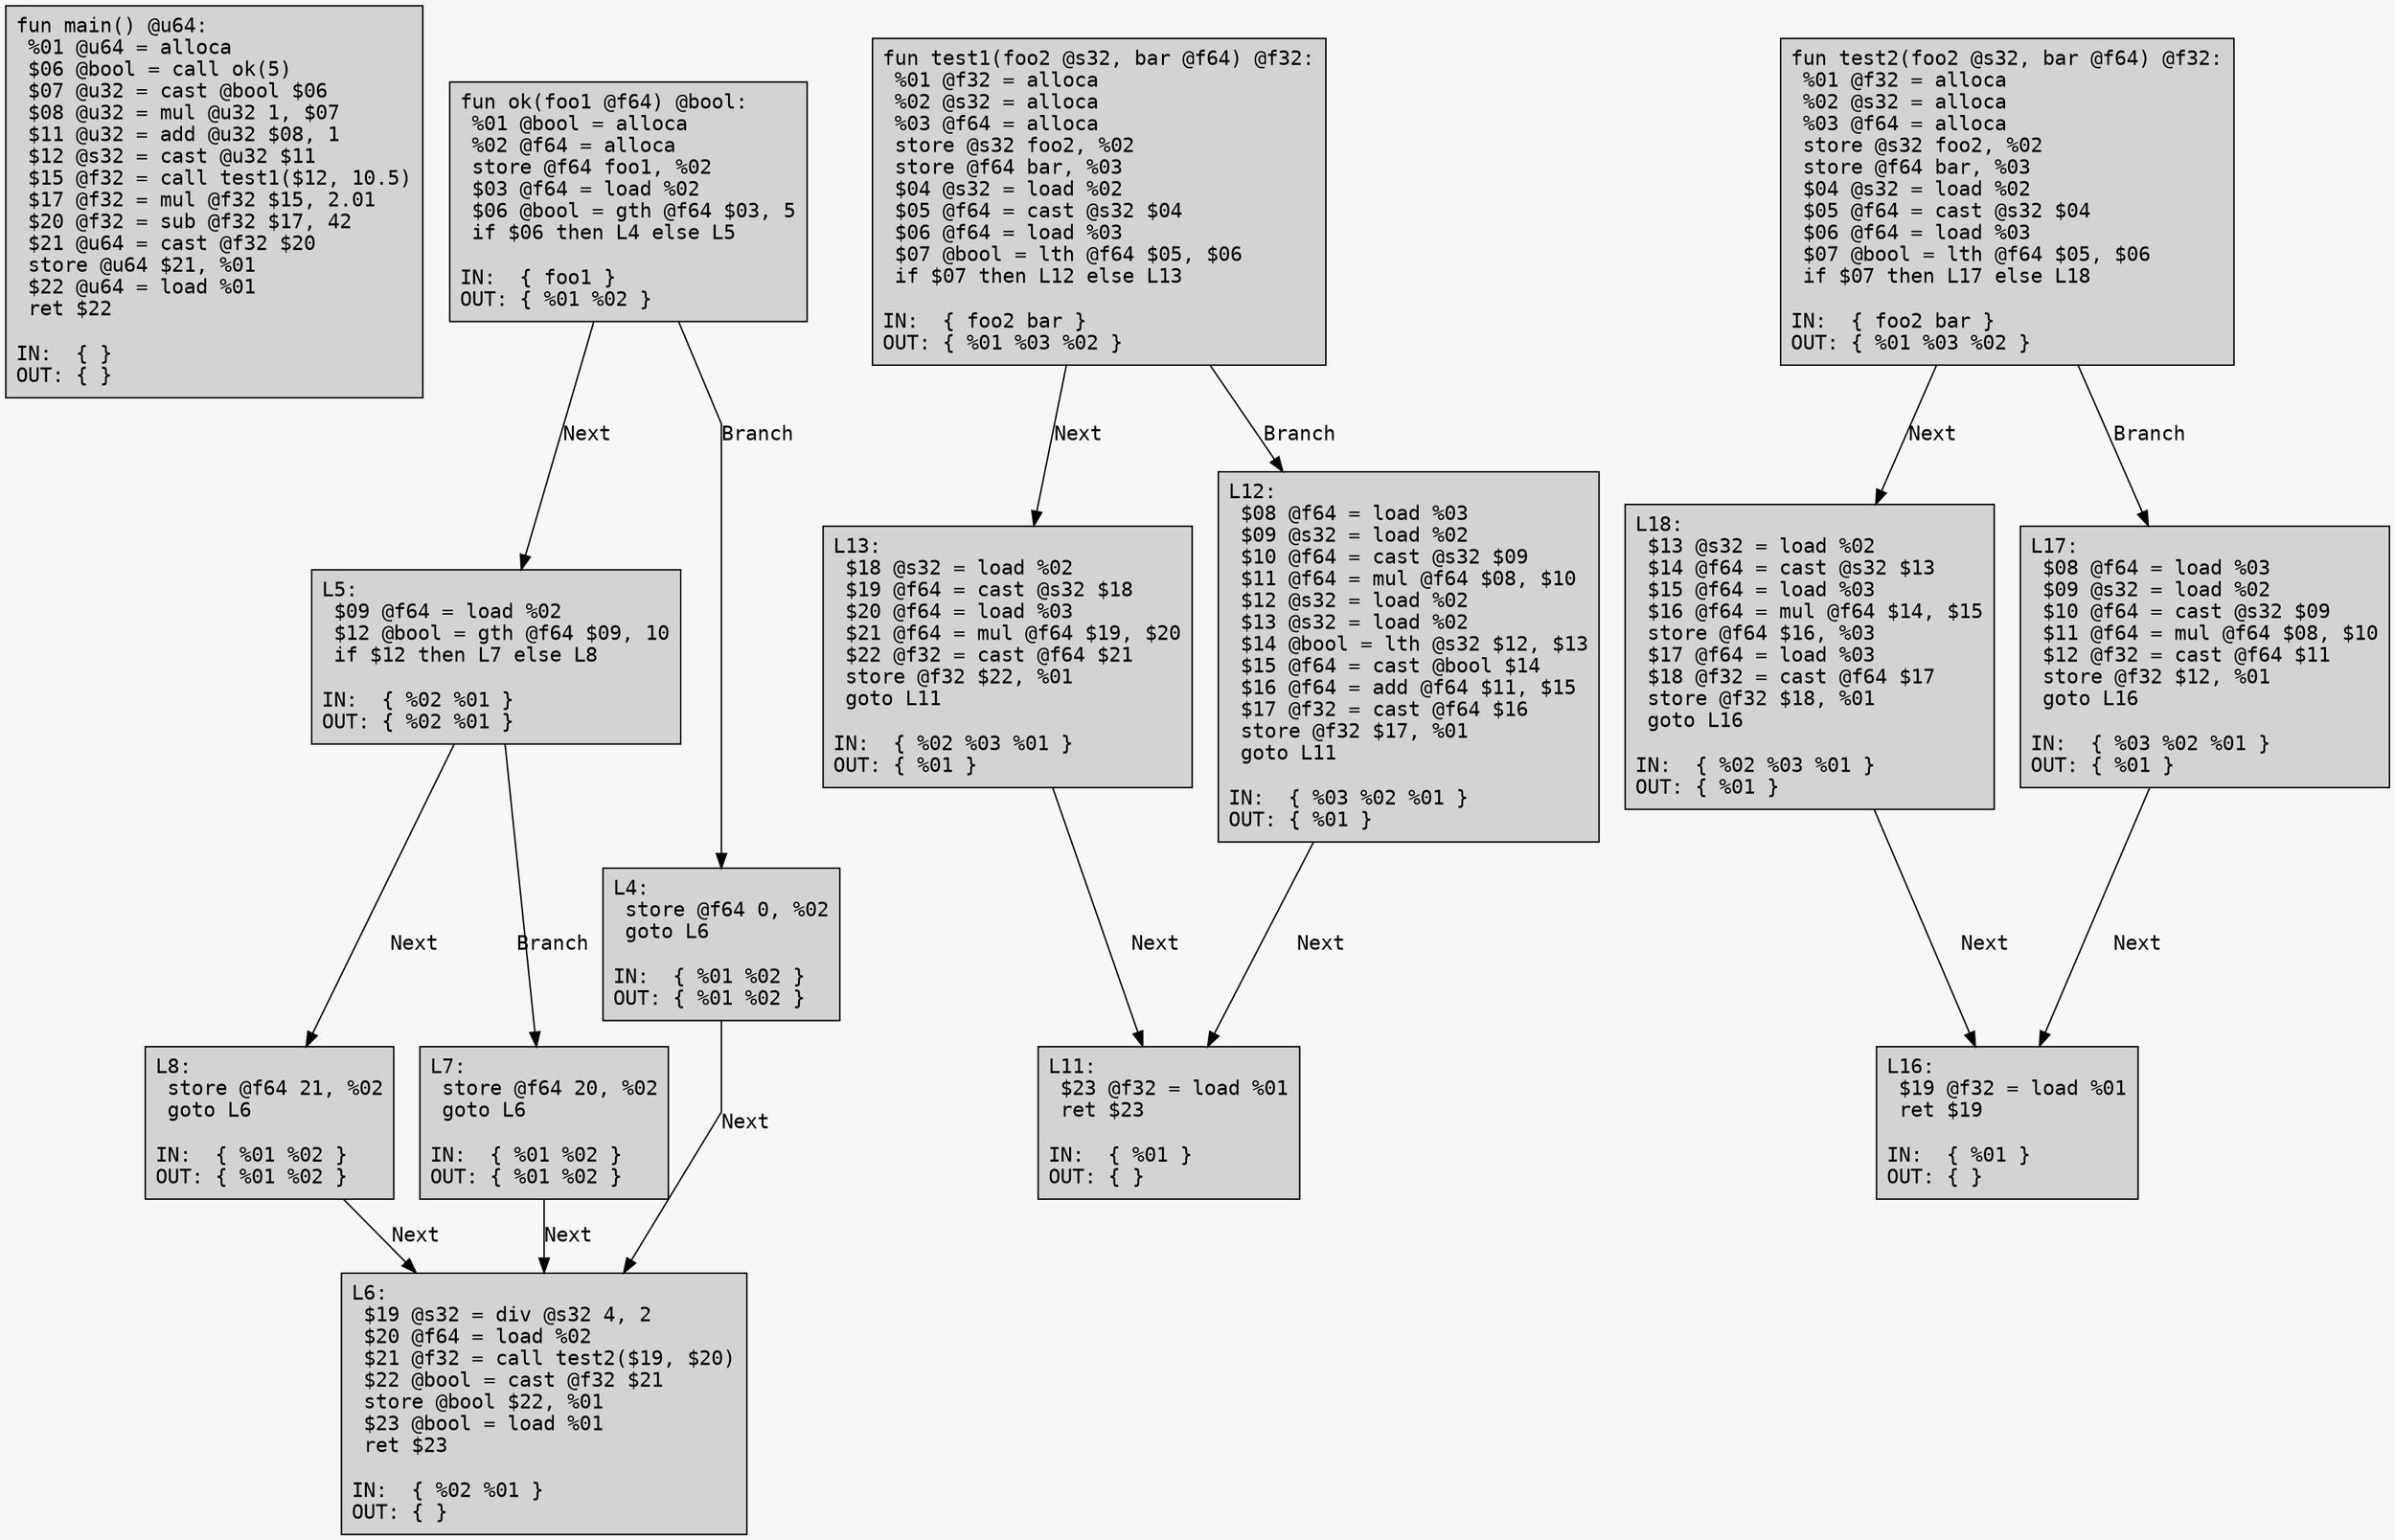 digraph CFG {
	graph [fontname = "Monospace"];
	node  [fontname = "Monospace", shape=box, style=filled, margin=0.1];
	edge  [fontname = "Monospace"];
	bgcolor = "#f7f7f7";
	splines = false;

	L0 [label="fun main() @u64:\l %01 @u64 = alloca\l $06 @bool = call ok(5)\l $07 @u32 = cast @bool $06\l $08 @u32 = mul @u32 1, $07\l $11 @u32 = add @u32 $08, 1\l $12 @s32 = cast @u32 $11\l $15 @f32 = call test1($12, 10.5)\l $17 @f32 = mul @f32 $15, 2.01\l $20 @f32 = sub @f32 $17, 42\l $21 @u64 = cast @f32 $20\l store @u64 $21, %01\l $22 @u64 = load %01\l ret $22\l\lIN:  { }\lOUT: { }\l"];
	L2 [label="fun ok(foo1 @f64) @bool:\l %01 @bool = alloca\l %02 @f64 = alloca\l store @f64 foo1, %02\l $03 @f64 = load %02\l $06 @bool = gth @f64 $03, 5\l if $06 then L4 else L5\l\lIN:  { foo1 }\lOUT: { %01 %02 }\l"];
	L2 -> L5 [label="Next"];
	L2 -> L4 [label="Branch"];
	L5 [label="L5:\l $09 @f64 = load %02\l $12 @bool = gth @f64 $09, 10\l if $12 then L7 else L8\l\lIN:  { %02 %01 }\lOUT: { %02 %01 }\l"];
	L5 -> L8 [label="Next"];
	L5 -> L7 [label="Branch"];
	L8 [label="L8:\l store @f64 21, %02\l goto L6\l\lIN:  { %01 %02 }\lOUT: { %01 %02 }\l"];
	L8 -> L6 [label="Next"];
	L7 [label="L7:\l store @f64 20, %02\l goto L6\l\lIN:  { %01 %02 }\lOUT: { %01 %02 }\l"];
	L7 -> L6 [label="Next"];
	L4 [label="L4:\l store @f64 0, %02\l goto L6\l\lIN:  { %01 %02 }\lOUT: { %01 %02 }\l"];
	L4 -> L6 [label="Next"];
	L6 [label="L6:\l $19 @s32 = div @s32 4, 2\l $20 @f64 = load %02\l $21 @f32 = call test2($19, $20)\l $22 @bool = cast @f32 $21\l store @bool $22, %01\l $23 @bool = load %01\l ret $23\l\lIN:  { %02 %01 }\lOUT: { }\l"];
	L10 [label="fun test1(foo2 @s32, bar @f64) @f32:\l %01 @f32 = alloca\l %02 @s32 = alloca\l %03 @f64 = alloca\l store @s32 foo2, %02\l store @f64 bar, %03\l $04 @s32 = load %02\l $05 @f64 = cast @s32 $04\l $06 @f64 = load %03\l $07 @bool = lth @f64 $05, $06\l if $07 then L12 else L13\l\lIN:  { foo2 bar }\lOUT: { %01 %03 %02 }\l"];
	L10 -> L13 [label="Next"];
	L10 -> L12 [label="Branch"];
	L13 [label="L13:\l $18 @s32 = load %02\l $19 @f64 = cast @s32 $18\l $20 @f64 = load %03\l $21 @f64 = mul @f64 $19, $20\l $22 @f32 = cast @f64 $21\l store @f32 $22, %01\l goto L11\l\lIN:  { %02 %03 %01 }\lOUT: { %01 }\l"];
	L13 -> L11 [label="Next"];
	L12 [label="L12:\l $08 @f64 = load %03\l $09 @s32 = load %02\l $10 @f64 = cast @s32 $09\l $11 @f64 = mul @f64 $08, $10\l $12 @s32 = load %02\l $13 @s32 = load %02\l $14 @bool = lth @s32 $12, $13\l $15 @f64 = cast @bool $14\l $16 @f64 = add @f64 $11, $15\l $17 @f32 = cast @f64 $16\l store @f32 $17, %01\l goto L11\l\lIN:  { %03 %02 %01 }\lOUT: { %01 }\l"];
	L12 -> L11 [label="Next"];
	L11 [label="L11:\l $23 @f32 = load %01\l ret $23\l\lIN:  { %01 }\lOUT: { }\l"];
	L15 [label="fun test2(foo2 @s32, bar @f64) @f32:\l %01 @f32 = alloca\l %02 @s32 = alloca\l %03 @f64 = alloca\l store @s32 foo2, %02\l store @f64 bar, %03\l $04 @s32 = load %02\l $05 @f64 = cast @s32 $04\l $06 @f64 = load %03\l $07 @bool = lth @f64 $05, $06\l if $07 then L17 else L18\l\lIN:  { foo2 bar }\lOUT: { %01 %03 %02 }\l"];
	L15 -> L18 [label="Next"];
	L15 -> L17 [label="Branch"];
	L18 [label="L18:\l $13 @s32 = load %02\l $14 @f64 = cast @s32 $13\l $15 @f64 = load %03\l $16 @f64 = mul @f64 $14, $15\l store @f64 $16, %03\l $17 @f64 = load %03\l $18 @f32 = cast @f64 $17\l store @f32 $18, %01\l goto L16\l\lIN:  { %02 %03 %01 }\lOUT: { %01 }\l"];
	L18 -> L16 [label="Next"];
	L17 [label="L17:\l $08 @f64 = load %03\l $09 @s32 = load %02\l $10 @f64 = cast @s32 $09\l $11 @f64 = mul @f64 $08, $10\l $12 @f32 = cast @f64 $11\l store @f32 $12, %01\l goto L16\l\lIN:  { %03 %02 %01 }\lOUT: { %01 }\l"];
	L17 -> L16 [label="Next"];
	L16 [label="L16:\l $19 @f32 = load %01\l ret $19\l\lIN:  { %01 }\lOUT: { }\l"];
}
